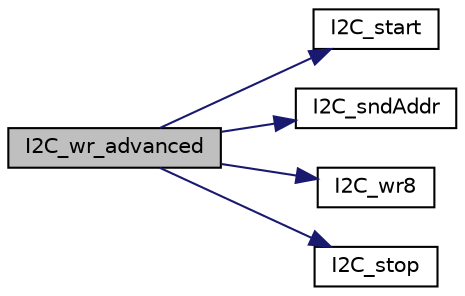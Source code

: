 digraph "I2C_wr_advanced"
{
  edge [fontname="Helvetica",fontsize="10",labelfontname="Helvetica",labelfontsize="10"];
  node [fontname="Helvetica",fontsize="10",shape=record];
  rankdir="LR";
  Node20 [label="I2C_wr_advanced",height=0.2,width=0.4,color="black", fillcolor="grey75", style="filled", fontcolor="black"];
  Node20 -> Node21 [color="midnightblue",fontsize="10",style="solid",fontname="Helvetica"];
  Node21 [label="I2C_start",height=0.2,width=0.4,color="black", fillcolor="white", style="filled",URL="$ci2c_8c.html#aaadadbb29f315f2030223665f1988188",tooltip="Send start condition. "];
  Node20 -> Node22 [color="midnightblue",fontsize="10",style="solid",fontname="Helvetica"];
  Node22 [label="I2C_sndAddr",height=0.2,width=0.4,color="black", fillcolor="white", style="filled",URL="$ci2c_8c.html#aae536cceb33d07e71af9d459a2fc6dc8",tooltip="Send I2C address. "];
  Node20 -> Node23 [color="midnightblue",fontsize="10",style="solid",fontname="Helvetica"];
  Node23 [label="I2C_wr8",height=0.2,width=0.4,color="black", fillcolor="white", style="filled",URL="$ci2c_8c.html#ab20db75dfa22dc47df506cab3bd11c60",tooltip="Send byte on bus. "];
  Node20 -> Node24 [color="midnightblue",fontsize="10",style="solid",fontname="Helvetica"];
  Node24 [label="I2C_stop",height=0.2,width=0.4,color="black", fillcolor="white", style="filled",URL="$ci2c_8c.html#a53eb804c24e8e86717f7aaebdab1aa53",tooltip="Send stop condition. "];
}
